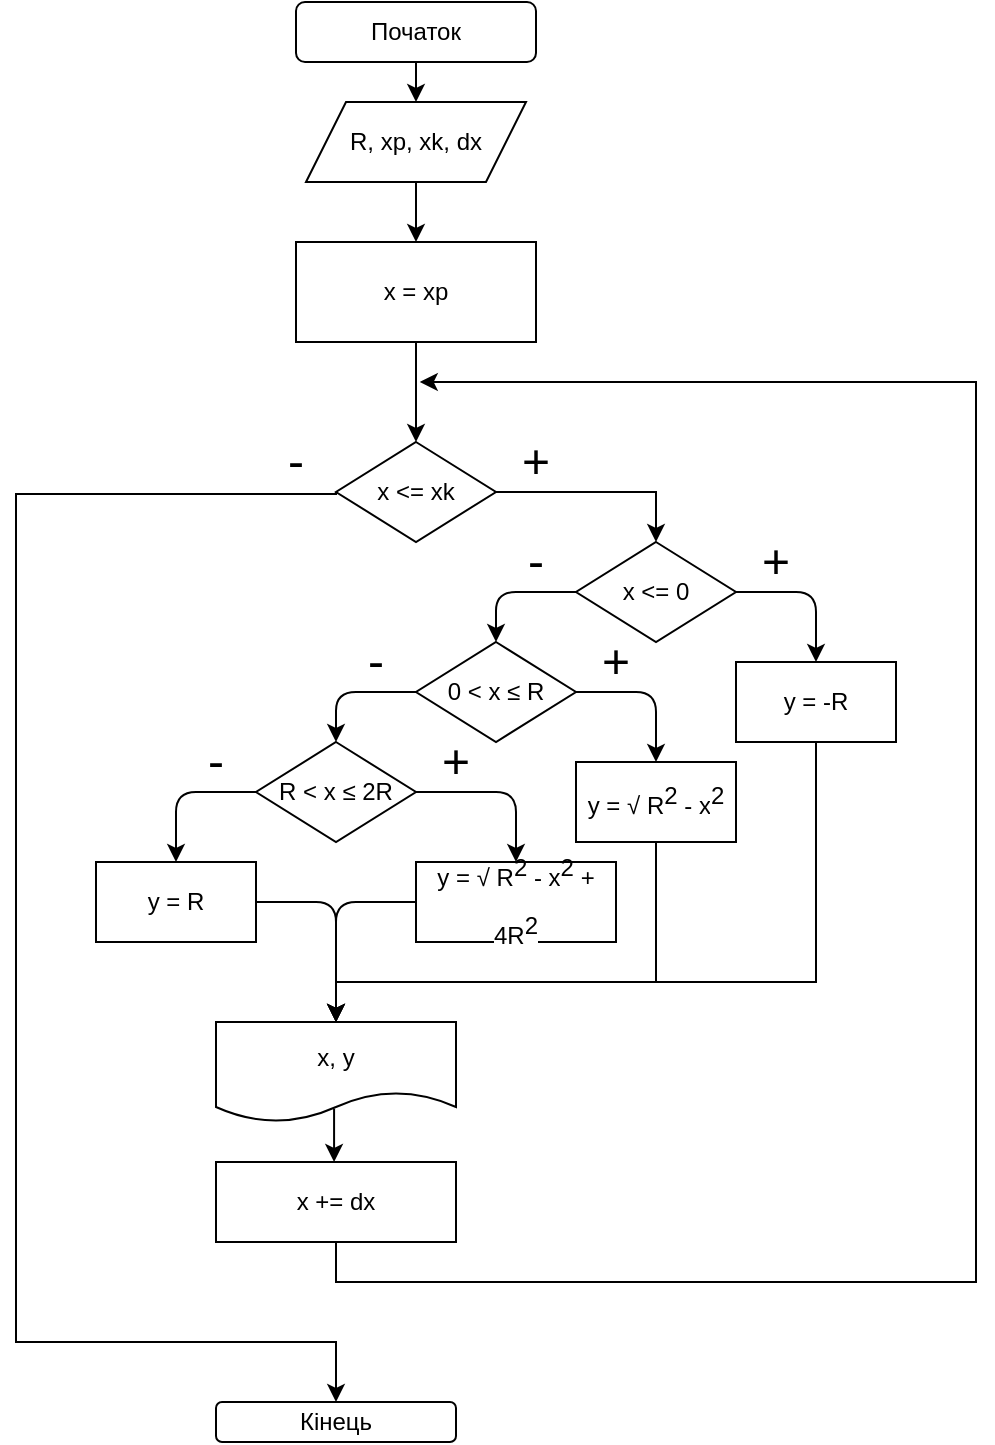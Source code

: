 <mxfile version="15.3.7" type="device"><diagram id="Di7M8e8enjG7uqAvjOTe" name="Сторінка-1"><mxGraphModel dx="486" dy="715" grid="1" gridSize="10" guides="1" tooltips="1" connect="1" arrows="1" fold="1" page="1" pageScale="1" pageWidth="827" pageHeight="1169" math="0" shadow="0"><root><mxCell id="0"/><mxCell id="1" parent="0"/><mxCell id="5uuvD5xHnIS7XbKI5Jpd-1" style="edgeStyle=elbowEdgeStyle;rounded=1;sketch=0;orthogonalLoop=1;jettySize=auto;html=1;exitX=0.5;exitY=1;exitDx=0;exitDy=0;entryX=0.5;entryY=0;entryDx=0;entryDy=0;" edge="1" parent="1" source="5uuvD5xHnIS7XbKI5Jpd-2" target="5uuvD5xHnIS7XbKI5Jpd-3"><mxGeometry relative="1" as="geometry"/></mxCell><mxCell id="5uuvD5xHnIS7XbKI5Jpd-2" value="Початок" style="rounded=1;whiteSpace=wrap;html=1;sketch=0;" vertex="1" parent="1"><mxGeometry x="220" y="10" width="120" height="30" as="geometry"/></mxCell><mxCell id="5uuvD5xHnIS7XbKI5Jpd-5" value="" style="edgeStyle=orthogonalEdgeStyle;rounded=0;orthogonalLoop=1;jettySize=auto;html=1;" edge="1" parent="1" source="5uuvD5xHnIS7XbKI5Jpd-3" target="5uuvD5xHnIS7XbKI5Jpd-4"><mxGeometry relative="1" as="geometry"/></mxCell><mxCell id="5uuvD5xHnIS7XbKI5Jpd-3" value="R, xp, xk, dx" style="shape=parallelogram;perimeter=parallelogramPerimeter;whiteSpace=wrap;html=1;fixedSize=1;rounded=0;sketch=0;" vertex="1" parent="1"><mxGeometry x="225" y="60" width="110" height="40" as="geometry"/></mxCell><mxCell id="5uuvD5xHnIS7XbKI5Jpd-30" value="" style="edgeStyle=orthogonalEdgeStyle;rounded=0;orthogonalLoop=1;jettySize=auto;html=1;" edge="1" parent="1" source="5uuvD5xHnIS7XbKI5Jpd-4" target="5uuvD5xHnIS7XbKI5Jpd-6"><mxGeometry relative="1" as="geometry"/></mxCell><mxCell id="5uuvD5xHnIS7XbKI5Jpd-4" value="x = xp" style="rounded=0;whiteSpace=wrap;html=1;" vertex="1" parent="1"><mxGeometry x="220" y="130" width="120" height="50" as="geometry"/></mxCell><mxCell id="5uuvD5xHnIS7XbKI5Jpd-31" style="edgeStyle=orthogonalEdgeStyle;rounded=0;orthogonalLoop=1;jettySize=auto;html=1;exitX=1;exitY=0.5;exitDx=0;exitDy=0;entryX=0.5;entryY=0;entryDx=0;entryDy=0;" edge="1" parent="1" source="5uuvD5xHnIS7XbKI5Jpd-6" target="5uuvD5xHnIS7XbKI5Jpd-9"><mxGeometry relative="1" as="geometry"/></mxCell><mxCell id="5uuvD5xHnIS7XbKI5Jpd-37" style="edgeStyle=orthogonalEdgeStyle;rounded=0;orthogonalLoop=1;jettySize=auto;html=1;exitX=0;exitY=0.5;exitDx=0;exitDy=0;entryX=0.5;entryY=0;entryDx=0;entryDy=0;" edge="1" parent="1" source="5uuvD5xHnIS7XbKI5Jpd-6" target="5uuvD5xHnIS7XbKI5Jpd-36"><mxGeometry relative="1" as="geometry"><Array as="points"><mxPoint x="80" y="256"/><mxPoint x="80" y="680"/><mxPoint x="240" y="680"/></Array></mxGeometry></mxCell><mxCell id="5uuvD5xHnIS7XbKI5Jpd-6" value="x &amp;lt;= xk" style="rhombus;whiteSpace=wrap;html=1;" vertex="1" parent="1"><mxGeometry x="240" y="230" width="80" height="50" as="geometry"/></mxCell><mxCell id="5uuvD5xHnIS7XbKI5Jpd-7" style="edgeStyle=elbowEdgeStyle;rounded=1;sketch=0;orthogonalLoop=1;jettySize=auto;html=1;exitX=1;exitY=0.5;exitDx=0;exitDy=0;entryX=0.5;entryY=0;entryDx=0;entryDy=0;" edge="1" parent="1" source="5uuvD5xHnIS7XbKI5Jpd-9" target="5uuvD5xHnIS7XbKI5Jpd-11"><mxGeometry relative="1" as="geometry"><Array as="points"><mxPoint x="480" y="310"/></Array></mxGeometry></mxCell><mxCell id="5uuvD5xHnIS7XbKI5Jpd-8" style="edgeStyle=elbowEdgeStyle;rounded=1;sketch=0;orthogonalLoop=1;jettySize=auto;html=1;exitX=0;exitY=0.5;exitDx=0;exitDy=0;entryX=0.5;entryY=0;entryDx=0;entryDy=0;" edge="1" parent="1" source="5uuvD5xHnIS7XbKI5Jpd-9"><mxGeometry relative="1" as="geometry"><Array as="points"><mxPoint x="320" y="318"/></Array><mxPoint x="320" y="330" as="targetPoint"/></mxGeometry></mxCell><mxCell id="5uuvD5xHnIS7XbKI5Jpd-9" value="x &amp;lt;= 0" style="rhombus;whiteSpace=wrap;html=1;rounded=0;sketch=0;" vertex="1" parent="1"><mxGeometry x="360" y="280" width="80" height="50" as="geometry"/></mxCell><mxCell id="5uuvD5xHnIS7XbKI5Jpd-10" style="edgeStyle=orthogonalEdgeStyle;rounded=0;orthogonalLoop=1;jettySize=auto;html=1;exitX=0.5;exitY=1;exitDx=0;exitDy=0;entryX=0.5;entryY=0;entryDx=0;entryDy=0;" edge="1" parent="1" source="5uuvD5xHnIS7XbKI5Jpd-11"><mxGeometry relative="1" as="geometry"><Array as="points"><mxPoint x="480" y="500"/><mxPoint x="240" y="500"/></Array><mxPoint x="240" y="520" as="targetPoint"/></mxGeometry></mxCell><mxCell id="5uuvD5xHnIS7XbKI5Jpd-11" value="y = -R" style="rounded=0;whiteSpace=wrap;html=1;sketch=0;" vertex="1" parent="1"><mxGeometry x="440" y="340" width="80" height="40" as="geometry"/></mxCell><mxCell id="5uuvD5xHnIS7XbKI5Jpd-12" style="edgeStyle=elbowEdgeStyle;rounded=1;sketch=0;orthogonalLoop=1;jettySize=auto;html=1;exitX=1;exitY=0.5;exitDx=0;exitDy=0;entryX=0.5;entryY=0;entryDx=0;entryDy=0;" edge="1" parent="1" source="5uuvD5xHnIS7XbKI5Jpd-14" target="5uuvD5xHnIS7XbKI5Jpd-16"><mxGeometry relative="1" as="geometry"><Array as="points"><mxPoint x="400" y="360"/></Array></mxGeometry></mxCell><mxCell id="5uuvD5xHnIS7XbKI5Jpd-13" style="edgeStyle=elbowEdgeStyle;rounded=1;sketch=0;orthogonalLoop=1;jettySize=auto;html=1;exitX=0;exitY=0.5;exitDx=0;exitDy=0;" edge="1" parent="1" source="5uuvD5xHnIS7XbKI5Jpd-14" target="5uuvD5xHnIS7XbKI5Jpd-19"><mxGeometry relative="1" as="geometry"><Array as="points"><mxPoint x="240" y="360"/></Array></mxGeometry></mxCell><mxCell id="5uuvD5xHnIS7XbKI5Jpd-14" value="&lt;span lang=&quot;UK-UA&quot; class=&quot;TextRun  BCX0 SCXW130612155&quot; style=&quot;animation: 0s ease 0s 1 normal none running none ; appearance: none ; backface-visibility: visible ; background: none 0% 0% / auto repeat scroll padding-box border-box rgba(0 , 0 , 0 , 0) ; border-color: rgb(0 , 0 , 0) ; border-collapse: separate ; border-width: 0px ; border-style: none ; border-spacing: 0px ; border-radius: 0px ; box-shadow: none ; box-sizing: content-box ; caption-side: top ; clear: none ; clip: auto ; content: normal ; cursor: text ; direction: ltr ; display: inline ; empty-cells: show ; float: none ; font-family: &amp;#34;wordvisi_msfontservice&amp;#34; , &amp;#34;calibri&amp;#34; , &amp;#34;calibri_embeddedfont&amp;#34; , &amp;#34;calibri_msfontservice&amp;#34; , sans-serif ; height: auto ; line-height: 23.742px ; list-style: outside none disc ; margin: 0px ; max-height: none ; max-width: none ; min-height: 0px ; min-width: 0px ; opacity: 1 ; outline: rgb(0 , 0 , 0) none 0px ; overflow: visible ; overflow-wrap: break-word ; padding: 0px ; perspective: none ; perspective-origin: 0px 0px ; position: static ; resize: none ; speak: normal ; table-layout: auto ; text-align: left ; text-indent: 47px ; text-overflow: clip ; text-shadow: none ; transform: none ; transform-origin: 0px 0px ; transform-style: flat ; transition: all 0s ease 0s ; unicode-bidi: normal ; vertical-align: baseline ; visibility: visible ; width: auto ; word-break: normal ; z-index: auto ; zoom: 1&quot;&gt;&lt;span class=&quot;NormalTextRun  BCX0 SCXW130612155&quot;&gt;&lt;font style=&quot;font-size: 12px&quot;&gt;0 &amp;lt; x&amp;nbsp;≤ R&lt;/font&gt;&lt;/span&gt;&lt;/span&gt;" style="rhombus;whiteSpace=wrap;html=1;rounded=0;sketch=0;" vertex="1" parent="1"><mxGeometry x="280" y="330" width="80" height="50" as="geometry"/></mxCell><mxCell id="5uuvD5xHnIS7XbKI5Jpd-15" style="edgeStyle=orthogonalEdgeStyle;rounded=0;orthogonalLoop=1;jettySize=auto;html=1;exitX=0.5;exitY=1;exitDx=0;exitDy=0;entryX=0.5;entryY=0;entryDx=0;entryDy=0;" edge="1" parent="1" source="5uuvD5xHnIS7XbKI5Jpd-16"><mxGeometry relative="1" as="geometry"><Array as="points"><mxPoint x="400" y="500"/><mxPoint x="240" y="500"/></Array><mxPoint x="240" y="520" as="targetPoint"/></mxGeometry></mxCell><mxCell id="5uuvD5xHnIS7XbKI5Jpd-16" value="&lt;font style=&quot;font-size: 12px&quot;&gt;&lt;span lang=&quot;UK-UA&quot; class=&quot;TextRun  BCX0 SCXW229809554&quot; style=&quot;margin: 0px ; padding: 0px ; text-align: left ; text-indent: 47px ; background-color: rgb(255 , 255 , 255) ; line-height: 23.742px ; font-family: &amp;#34;calibri&amp;#34; , &amp;#34;calibri_embeddedfont&amp;#34; , &amp;#34;calibri_msfontservice&amp;#34; , sans-serif&quot;&gt;&lt;span class=&quot;NormalTextRun  BCX0 SCXW229809554&quot; style=&quot;margin: 0px ; padding: 0px&quot;&gt;y =&lt;/span&gt;&lt;/span&gt;&lt;span lang=&quot;UK-UA&quot; class=&quot;TextRun  BCX0 SCXW229809554&quot; style=&quot;margin: 0px ; padding: 0px ; text-align: left ; text-indent: 47px ; background-color: rgb(255 , 255 , 255) ; line-height: 19.425px ; font-family: &amp;#34;calibri&amp;#34; , &amp;#34;calibri_embeddedfont&amp;#34; , &amp;#34;calibri_msfontservice&amp;#34; , sans-serif&quot;&gt;&lt;span class=&quot;NormalTextRun  BCX0 SCXW229809554&quot; style=&quot;margin: 0px ; padding: 0px&quot;&gt;&amp;nbsp;√&amp;nbsp;&lt;/span&gt;&lt;/span&gt;&lt;span lang=&quot;UK-UA&quot; class=&quot;TextRun  BCX0 SCXW229809554&quot; style=&quot;margin: 0px ; padding: 0px ; text-align: left ; text-indent: 47px ; background-color: rgb(255 , 255 , 255) ; line-height: 23.742px ; font-family: &amp;#34;calibri&amp;#34; , &amp;#34;calibri_embeddedfont&amp;#34; , &amp;#34;calibri_msfontservice&amp;#34; , sans-serif&quot;&gt;&lt;span class=&quot;NormalTextRun  BCX0 SCXW229809554&quot; style=&quot;margin: 0px ; padding: 0px&quot;&gt;R&lt;/span&gt;&lt;/span&gt;&lt;span lang=&quot;UK-UA&quot; class=&quot;TextRun  BCX0 SCXW229809554&quot; style=&quot;margin: 0px ; padding: 0px ; text-align: left ; text-indent: 47px ; background-color: rgb(255 , 255 , 255) ; line-height: 23.742px ; font-family: &amp;#34;calibri&amp;#34; , &amp;#34;calibri_embeddedfont&amp;#34; , &amp;#34;calibri_msfontservice&amp;#34; , sans-serif&quot;&gt;&lt;span class=&quot;NormalTextRun Superscript  BCX0 SCXW229809554&quot; style=&quot;margin: 0px ; padding: 0px ; vertical-align: super&quot;&gt;2&lt;/span&gt;&lt;/span&gt;&lt;span lang=&quot;UK-UA&quot; class=&quot;TextRun  BCX0 SCXW229809554&quot; style=&quot;margin: 0px ; padding: 0px ; text-align: left ; text-indent: 47px ; background-color: rgb(255 , 255 , 255) ; line-height: 23.742px ; font-family: &amp;#34;calibri&amp;#34; , &amp;#34;calibri_embeddedfont&amp;#34; , &amp;#34;calibri_msfontservice&amp;#34; , sans-serif&quot;&gt;&lt;span class=&quot;NormalTextRun  BCX0 SCXW229809554&quot; style=&quot;margin: 0px ; padding: 0px&quot;&gt;&amp;nbsp;- x&lt;/span&gt;&lt;/span&gt;&lt;span lang=&quot;UK-UA&quot; class=&quot;TextRun  BCX0 SCXW229809554&quot; style=&quot;margin: 0px ; padding: 0px ; text-align: left ; text-indent: 47px ; background-color: rgb(255 , 255 , 255) ; line-height: 23.742px ; font-family: &amp;#34;calibri&amp;#34; , &amp;#34;calibri_embeddedfont&amp;#34; , &amp;#34;calibri_msfontservice&amp;#34; , sans-serif&quot;&gt;&lt;span class=&quot;NormalTextRun Superscript  BCX0 SCXW229809554&quot; style=&quot;margin: 0px ; padding: 0px ; vertical-align: super&quot;&gt;2&lt;/span&gt;&lt;/span&gt;&lt;/font&gt;" style="rounded=0;whiteSpace=wrap;html=1;sketch=0;" vertex="1" parent="1"><mxGeometry x="360" y="390" width="80" height="40" as="geometry"/></mxCell><mxCell id="5uuvD5xHnIS7XbKI5Jpd-17" style="edgeStyle=elbowEdgeStyle;rounded=1;sketch=0;orthogonalLoop=1;jettySize=auto;html=1;exitX=1;exitY=0.5;exitDx=0;exitDy=0;" edge="1" parent="1" source="5uuvD5xHnIS7XbKI5Jpd-19" target="5uuvD5xHnIS7XbKI5Jpd-21"><mxGeometry relative="1" as="geometry"><Array as="points"><mxPoint x="330" y="420"/></Array></mxGeometry></mxCell><mxCell id="5uuvD5xHnIS7XbKI5Jpd-18" style="edgeStyle=elbowEdgeStyle;rounded=1;sketch=0;orthogonalLoop=1;jettySize=auto;html=1;exitX=0;exitY=0.5;exitDx=0;exitDy=0;entryX=0.5;entryY=0;entryDx=0;entryDy=0;" edge="1" parent="1" source="5uuvD5xHnIS7XbKI5Jpd-19" target="5uuvD5xHnIS7XbKI5Jpd-23"><mxGeometry relative="1" as="geometry"><Array as="points"><mxPoint x="160" y="410"/></Array></mxGeometry></mxCell><mxCell id="5uuvD5xHnIS7XbKI5Jpd-19" value="&lt;span lang=&quot;UK-UA&quot; class=&quot;TextRun  BCX0 SCXW139982318&quot; style=&quot;animation: 0s ease 0s 1 normal none running none ; appearance: none ; backface-visibility: visible ; background: none 0% 0% / auto repeat scroll padding-box border-box rgba(0 , 0 , 0 , 0) ; border-color: rgb(0 , 0 , 0) ; border-collapse: separate ; border-width: 0px ; border-style: none ; border-spacing: 0px ; border-radius: 0px ; box-shadow: none ; box-sizing: content-box ; caption-side: top ; clear: none ; clip: auto ; content: normal ; cursor: text ; direction: ltr ; display: inline ; empty-cells: show ; float: none ; font-family: &amp;#34;wordvisi_msfontservice&amp;#34; , &amp;#34;calibri&amp;#34; , &amp;#34;calibri_embeddedfont&amp;#34; , &amp;#34;calibri_msfontservice&amp;#34; , sans-serif ; height: auto ; line-height: 23.742px ; list-style: outside none disc ; margin: 0px ; max-height: none ; max-width: none ; min-height: 0px ; min-width: 0px ; opacity: 1 ; outline: rgb(0 , 0 , 0) none 0px ; overflow: visible ; overflow-wrap: break-word ; padding: 0px ; perspective: none ; perspective-origin: 0px 0px ; position: static ; resize: none ; speak: normal ; table-layout: auto ; text-align: left ; text-indent: 47px ; text-overflow: clip ; text-shadow: none ; transform: none ; transform-origin: 0px 0px ; transform-style: flat ; transition: all 0s ease 0s ; unicode-bidi: normal ; vertical-align: baseline ; visibility: visible ; width: auto ; word-break: normal ; z-index: auto ; zoom: 1&quot;&gt;&lt;span class=&quot;NormalTextRun  BCX0 SCXW139982318&quot;&gt;&lt;font style=&quot;font-size: 12px&quot;&gt;R &amp;lt; x&amp;nbsp;≤ 2R&lt;/font&gt;&lt;/span&gt;&lt;/span&gt;" style="rhombus;whiteSpace=wrap;html=1;rounded=0;sketch=0;" vertex="1" parent="1"><mxGeometry x="200" y="380" width="80" height="50" as="geometry"/></mxCell><mxCell id="5uuvD5xHnIS7XbKI5Jpd-20" style="edgeStyle=elbowEdgeStyle;rounded=1;sketch=0;orthogonalLoop=1;jettySize=auto;html=1;exitX=0;exitY=0.5;exitDx=0;exitDy=0;" edge="1" parent="1" source="5uuvD5xHnIS7XbKI5Jpd-21"><mxGeometry relative="1" as="geometry"><mxPoint x="240" y="520" as="targetPoint"/><Array as="points"><mxPoint x="240" y="490"/></Array></mxGeometry></mxCell><mxCell id="5uuvD5xHnIS7XbKI5Jpd-21" value="&lt;font style=&quot;font-size: 12px&quot;&gt;&lt;span lang=&quot;UK-UA&quot; class=&quot;TextRun SCXW119414508 BCX0&quot; style=&quot;margin: 0px ; padding: 0px ; text-align: left ; text-indent: 47px ; background-color: rgb(255 , 255 , 255) ; line-height: 23.742px ; font-family: &amp;#34;calibri&amp;#34; , &amp;#34;calibri_embeddedfont&amp;#34; , &amp;#34;calibri_msfontservice&amp;#34; , sans-serif&quot;&gt;&lt;span class=&quot;NormalTextRun SCXW119414508 BCX0&quot; style=&quot;margin: 0px ; padding: 0px&quot;&gt;y&lt;/span&gt;&lt;/span&gt;&lt;span lang=&quot;UK-UA&quot; class=&quot;TextRun SCXW119414508 BCX0&quot; style=&quot;margin: 0px ; padding: 0px ; text-align: left ; text-indent: 47px ; background-color: rgb(255 , 255 , 255) ; line-height: 23.742px ; font-family: &amp;#34;calibri&amp;#34; , &amp;#34;calibri_embeddedfont&amp;#34; , &amp;#34;calibri_msfontservice&amp;#34; , sans-serif&quot;&gt;&lt;span class=&quot;NormalTextRun Superscript SCXW119414508 BCX0&quot; style=&quot;margin: 0px ; padding: 0px ; vertical-align: super&quot;&gt;&amp;nbsp;&lt;/span&gt;&lt;/span&gt;&lt;span lang=&quot;UK-UA&quot; class=&quot;TextRun SCXW119414508 BCX0&quot; style=&quot;margin: 0px ; padding: 0px ; text-align: left ; text-indent: 47px ; background-color: rgb(255 , 255 , 255) ; line-height: 23.742px ; font-family: &amp;#34;calibri&amp;#34; , &amp;#34;calibri_embeddedfont&amp;#34; , &amp;#34;calibri_msfontservice&amp;#34; , sans-serif&quot;&gt;&lt;span class=&quot;NormalTextRun SCXW119414508 BCX0&quot; style=&quot;margin: 0px ; padding: 0px&quot;&gt;=&amp;nbsp;&lt;/span&gt;&lt;/span&gt;&lt;span lang=&quot;UK-UA&quot; class=&quot;TextRun SCXW119414508 BCX0&quot; style=&quot;margin: 0px ; padding: 0px ; text-align: left ; text-indent: 47px ; background-color: rgb(255 , 255 , 255) ; line-height: 19.425px ; font-family: &amp;#34;calibri&amp;#34; , &amp;#34;calibri_embeddedfont&amp;#34; , &amp;#34;calibri_msfontservice&amp;#34; , sans-serif&quot;&gt;&lt;span class=&quot;NormalTextRun SCXW119414508 BCX0&quot; style=&quot;margin: 0px ; padding: 0px&quot;&gt;√&lt;/span&gt;&lt;/span&gt;&lt;span lang=&quot;UK-UA&quot; class=&quot;TextRun SCXW119414508 BCX0&quot; style=&quot;margin: 0px ; padding: 0px ; text-align: left ; text-indent: 47px ; background-color: rgb(255 , 255 , 255) ; line-height: 23.742px ; font-family: &amp;#34;calibri&amp;#34; , &amp;#34;calibri_embeddedfont&amp;#34; , &amp;#34;calibri_msfontservice&amp;#34; , sans-serif&quot;&gt;&lt;span class=&quot;NormalTextRun SCXW119414508 BCX0&quot; style=&quot;margin: 0px ; padding: 0px&quot;&gt;&amp;nbsp;R&lt;/span&gt;&lt;/span&gt;&lt;span lang=&quot;UK-UA&quot; class=&quot;TextRun SCXW119414508 BCX0&quot; style=&quot;margin: 0px ; padding: 0px ; text-align: left ; text-indent: 47px ; background-color: rgb(255 , 255 , 255) ; line-height: 23.742px ; font-family: &amp;#34;calibri&amp;#34; , &amp;#34;calibri_embeddedfont&amp;#34; , &amp;#34;calibri_msfontservice&amp;#34; , sans-serif&quot;&gt;&lt;span class=&quot;NormalTextRun Superscript SCXW119414508 BCX0&quot; style=&quot;margin: 0px ; padding: 0px ; vertical-align: super&quot;&gt;2&amp;nbsp;&lt;/span&gt;&lt;/span&gt;&lt;span lang=&quot;UK-UA&quot; class=&quot;TextRun SCXW119414508 BCX0&quot; style=&quot;margin: 0px ; padding: 0px ; text-align: left ; text-indent: 47px ; background-color: rgb(255 , 255 , 255) ; line-height: 23.742px ; font-family: &amp;#34;calibri&amp;#34; , &amp;#34;calibri_embeddedfont&amp;#34; , &amp;#34;calibri_msfontservice&amp;#34; , sans-serif&quot;&gt;&lt;span class=&quot;NormalTextRun SCXW119414508 BCX0&quot; style=&quot;margin: 0px ; padding: 0px&quot;&gt;-&amp;nbsp;x&lt;/span&gt;&lt;/span&gt;&lt;span lang=&quot;UK-UA&quot; class=&quot;TextRun SCXW119414508 BCX0&quot; style=&quot;margin: 0px ; padding: 0px ; text-align: left ; text-indent: 47px ; background-color: rgb(255 , 255 , 255) ; line-height: 23.742px ; font-family: &amp;#34;calibri&amp;#34; , &amp;#34;calibri_embeddedfont&amp;#34; , &amp;#34;calibri_msfontservice&amp;#34; , sans-serif&quot;&gt;&lt;span class=&quot;NormalTextRun Superscript SCXW119414508 BCX0&quot; style=&quot;margin: 0px ; padding: 0px ; vertical-align: super&quot;&gt;2&lt;/span&gt;&lt;/span&gt;&lt;span lang=&quot;UK-UA&quot; class=&quot;TextRun SCXW119414508 BCX0&quot; style=&quot;margin: 0px ; padding: 0px ; text-align: left ; text-indent: 47px ; background-color: rgb(255 , 255 , 255) ; line-height: 23.742px ; font-family: &amp;#34;calibri&amp;#34; , &amp;#34;calibri_embeddedfont&amp;#34; , &amp;#34;calibri_msfontservice&amp;#34; , sans-serif&quot;&gt;&lt;span class=&quot;NormalTextRun SCXW119414508 BCX0&quot; style=&quot;margin: 0px ; padding: 0px&quot;&gt;&amp;nbsp;+ 4R&lt;/span&gt;&lt;/span&gt;&lt;span lang=&quot;UK-UA&quot; class=&quot;TextRun SCXW119414508 BCX0&quot; style=&quot;margin: 0px ; padding: 0px ; text-align: left ; text-indent: 47px ; background-color: rgb(255 , 255 , 255) ; line-height: 23.742px ; font-family: &amp;#34;calibri&amp;#34; , &amp;#34;calibri_embeddedfont&amp;#34; , &amp;#34;calibri_msfontservice&amp;#34; , sans-serif&quot;&gt;&lt;span class=&quot;NormalTextRun Superscript SCXW119414508 BCX0&quot; style=&quot;margin: 0px ; padding: 0px ; vertical-align: super&quot;&gt;2&lt;/span&gt;&lt;/span&gt;&lt;/font&gt;" style="rounded=0;whiteSpace=wrap;html=1;sketch=0;" vertex="1" parent="1"><mxGeometry x="280" y="440" width="100" height="40" as="geometry"/></mxCell><mxCell id="5uuvD5xHnIS7XbKI5Jpd-22" style="edgeStyle=elbowEdgeStyle;rounded=1;sketch=0;orthogonalLoop=1;jettySize=auto;html=1;exitX=1;exitY=0.5;exitDx=0;exitDy=0;entryX=0.5;entryY=0;entryDx=0;entryDy=0;" edge="1" parent="1" source="5uuvD5xHnIS7XbKI5Jpd-23"><mxGeometry relative="1" as="geometry"><Array as="points"><mxPoint x="240" y="490"/></Array><mxPoint x="240" y="520" as="targetPoint"/></mxGeometry></mxCell><mxCell id="5uuvD5xHnIS7XbKI5Jpd-23" value="y = R" style="rounded=0;whiteSpace=wrap;html=1;sketch=0;" vertex="1" parent="1"><mxGeometry x="120" y="440" width="80" height="40" as="geometry"/></mxCell><mxCell id="5uuvD5xHnIS7XbKI5Jpd-24" value="&lt;font style=&quot;font-size: 24px&quot;&gt;+&lt;/font&gt;" style="text;html=1;strokeColor=none;fillColor=none;align=center;verticalAlign=middle;whiteSpace=wrap;rounded=0;sketch=0;" vertex="1" parent="1"><mxGeometry x="440" y="280" width="40" height="20" as="geometry"/></mxCell><mxCell id="5uuvD5xHnIS7XbKI5Jpd-25" value="&lt;font style=&quot;font-size: 24px&quot;&gt;+&lt;/font&gt;" style="text;html=1;strokeColor=none;fillColor=none;align=center;verticalAlign=middle;whiteSpace=wrap;rounded=0;sketch=0;" vertex="1" parent="1"><mxGeometry x="360" y="330" width="40" height="20" as="geometry"/></mxCell><mxCell id="5uuvD5xHnIS7XbKI5Jpd-26" value="&lt;font style=&quot;font-size: 24px&quot;&gt;+&lt;/font&gt;" style="text;html=1;strokeColor=none;fillColor=none;align=center;verticalAlign=middle;whiteSpace=wrap;rounded=0;sketch=0;" vertex="1" parent="1"><mxGeometry x="280" y="380" width="40" height="20" as="geometry"/></mxCell><mxCell id="5uuvD5xHnIS7XbKI5Jpd-27" value="&lt;font style=&quot;font-size: 24px&quot;&gt;-&lt;/font&gt;" style="text;html=1;strokeColor=none;fillColor=none;align=center;verticalAlign=middle;whiteSpace=wrap;rounded=0;sketch=0;" vertex="1" parent="1"><mxGeometry x="320" y="280" width="40" height="20" as="geometry"/></mxCell><mxCell id="5uuvD5xHnIS7XbKI5Jpd-28" value="&lt;font style=&quot;font-size: 24px&quot;&gt;-&lt;/font&gt;" style="text;html=1;strokeColor=none;fillColor=none;align=center;verticalAlign=middle;whiteSpace=wrap;rounded=0;sketch=0;" vertex="1" parent="1"><mxGeometry x="240" y="330" width="40" height="20" as="geometry"/></mxCell><mxCell id="5uuvD5xHnIS7XbKI5Jpd-29" value="&lt;font style=&quot;font-size: 24px&quot;&gt;-&lt;/font&gt;" style="text;html=1;strokeColor=none;fillColor=none;align=center;verticalAlign=middle;whiteSpace=wrap;rounded=0;sketch=0;" vertex="1" parent="1"><mxGeometry x="160" y="380" width="40" height="20" as="geometry"/></mxCell><mxCell id="5uuvD5xHnIS7XbKI5Jpd-34" value="" style="edgeStyle=orthogonalEdgeStyle;rounded=0;orthogonalLoop=1;jettySize=auto;html=1;exitX=0.492;exitY=0.868;exitDx=0;exitDy=0;exitPerimeter=0;" edge="1" parent="1" source="5uuvD5xHnIS7XbKI5Jpd-32" target="5uuvD5xHnIS7XbKI5Jpd-33"><mxGeometry relative="1" as="geometry"><Array as="points"><mxPoint x="240" y="600"/><mxPoint x="240" y="600"/></Array></mxGeometry></mxCell><mxCell id="5uuvD5xHnIS7XbKI5Jpd-32" value="x, y" style="shape=document;whiteSpace=wrap;html=1;boundedLbl=1;" vertex="1" parent="1"><mxGeometry x="180" y="520" width="120" height="50" as="geometry"/></mxCell><mxCell id="5uuvD5xHnIS7XbKI5Jpd-35" style="edgeStyle=orthogonalEdgeStyle;rounded=0;orthogonalLoop=1;jettySize=auto;html=1;exitX=0.5;exitY=1;exitDx=0;exitDy=0;" edge="1" parent="1" source="5uuvD5xHnIS7XbKI5Jpd-33"><mxGeometry relative="1" as="geometry"><mxPoint x="281.882" y="200" as="targetPoint"/><Array as="points"><mxPoint x="240" y="650"/><mxPoint x="560" y="650"/><mxPoint x="560" y="200"/></Array></mxGeometry></mxCell><mxCell id="5uuvD5xHnIS7XbKI5Jpd-33" value="x += dx" style="rounded=0;whiteSpace=wrap;html=1;" vertex="1" parent="1"><mxGeometry x="180" y="590" width="120" height="40" as="geometry"/></mxCell><mxCell id="5uuvD5xHnIS7XbKI5Jpd-36" value="Кінець" style="rounded=1;whiteSpace=wrap;html=1;sketch=0;" vertex="1" parent="1"><mxGeometry x="180" y="710" width="120" height="20" as="geometry"/></mxCell><mxCell id="5uuvD5xHnIS7XbKI5Jpd-38" value="&lt;font style=&quot;font-size: 24px&quot;&gt;+&lt;/font&gt;" style="text;html=1;strokeColor=none;fillColor=none;align=center;verticalAlign=middle;whiteSpace=wrap;rounded=0;sketch=0;" vertex="1" parent="1"><mxGeometry x="320" y="230" width="40" height="20" as="geometry"/></mxCell><mxCell id="5uuvD5xHnIS7XbKI5Jpd-39" value="&lt;font style=&quot;font-size: 24px&quot;&gt;-&lt;/font&gt;" style="text;html=1;strokeColor=none;fillColor=none;align=center;verticalAlign=middle;whiteSpace=wrap;rounded=0;sketch=0;" vertex="1" parent="1"><mxGeometry x="200" y="230" width="40" height="20" as="geometry"/></mxCell></root></mxGraphModel></diagram></mxfile>